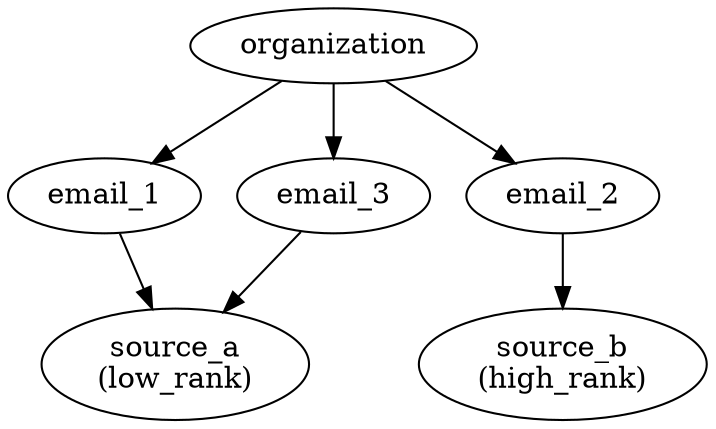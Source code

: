 digraph g {
  organization -> email_1;
  organization -> email_2;
  organization -> email_3;

  email_1 -> "source_a\n(low_rank)";
  email_2 -> "source_b\n(high_rank)";
  email_3 -> "source_a\n(low_rank)";
}
